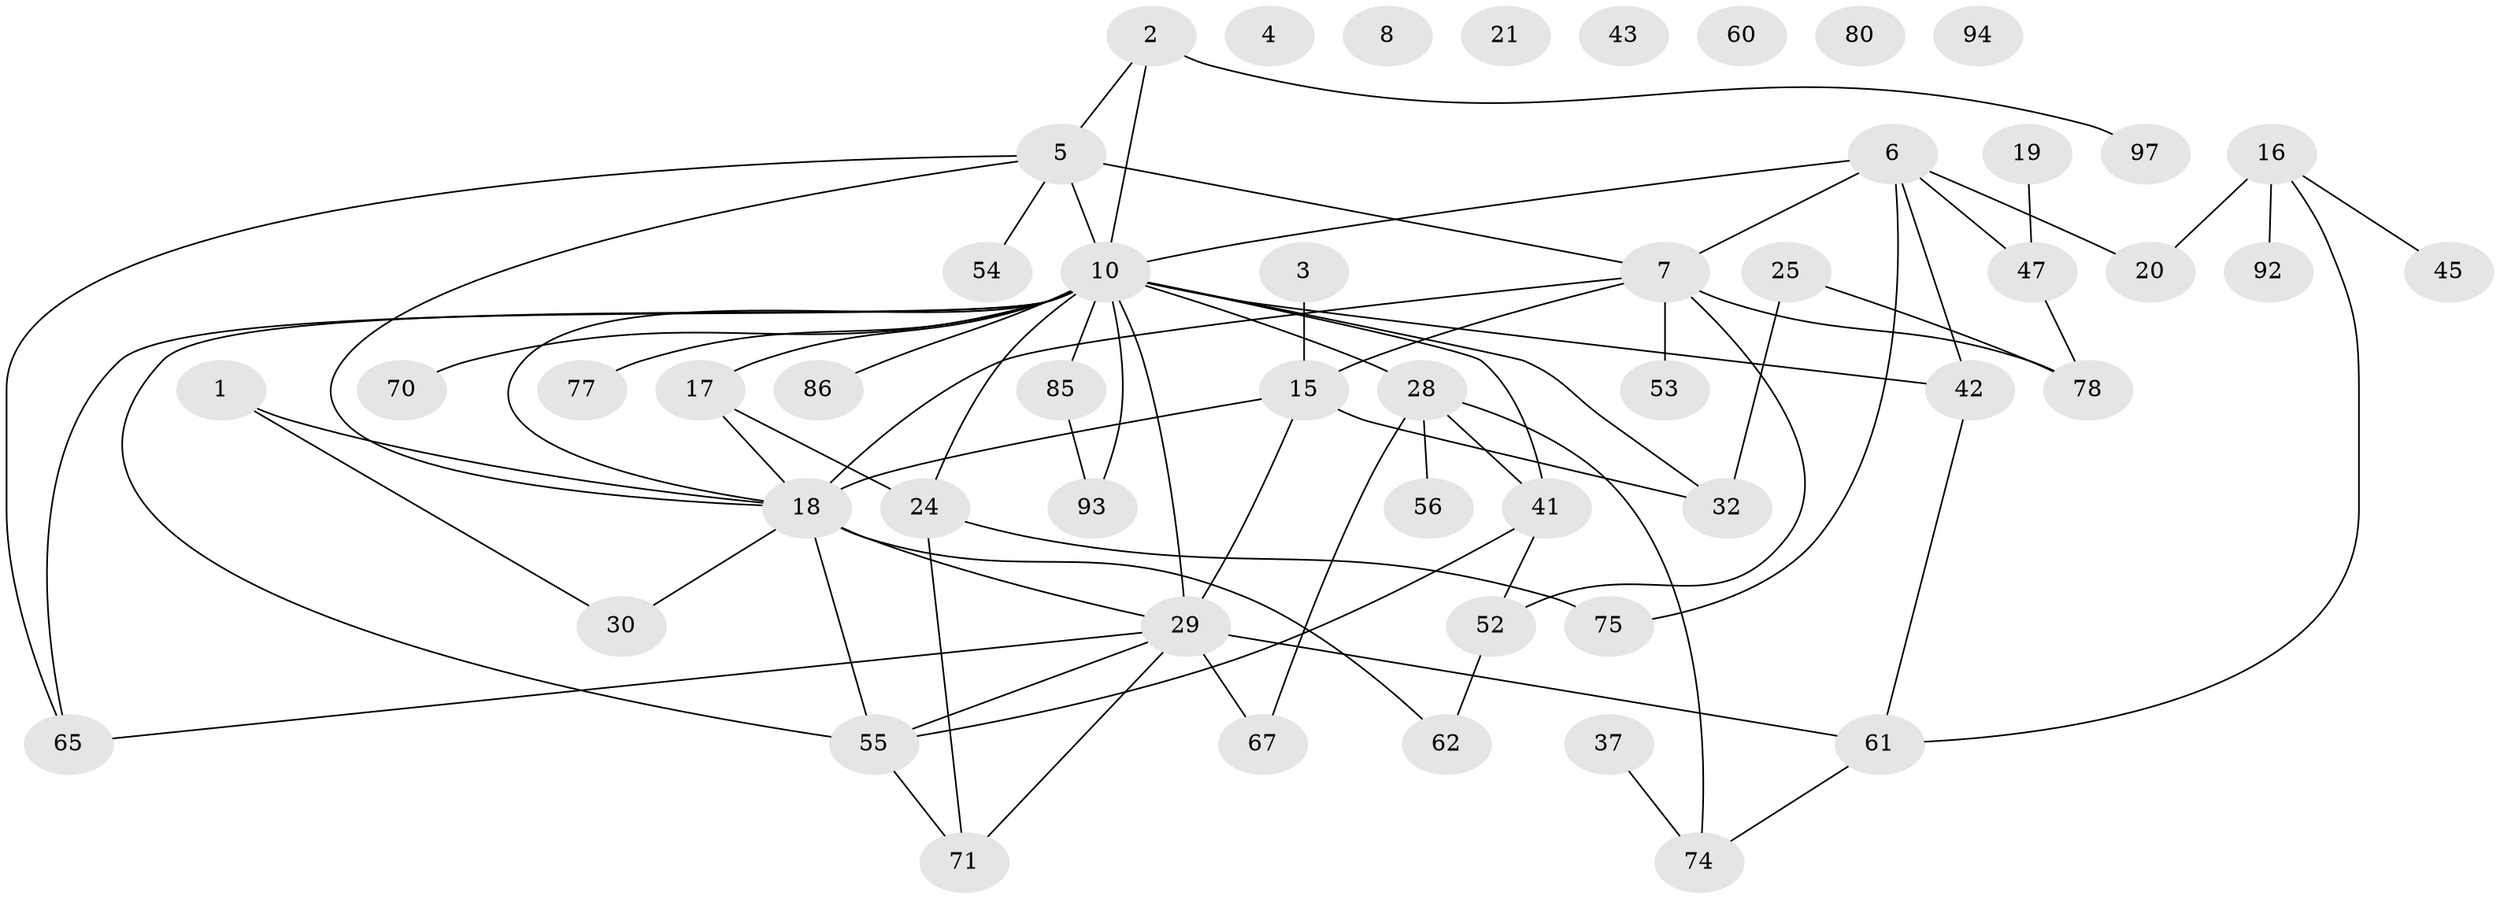 // original degree distribution, {2: 0.20388349514563106, 1: 0.21359223300970873, 0: 0.05825242718446602, 3: 0.30097087378640774, 4: 0.11650485436893204, 6: 0.019417475728155338, 5: 0.06796116504854369, 7: 0.009708737864077669, 9: 0.009708737864077669}
// Generated by graph-tools (version 1.1) at 2025/13/03/09/25 04:13:12]
// undirected, 51 vertices, 73 edges
graph export_dot {
graph [start="1"]
  node [color=gray90,style=filled];
  1;
  2 [super="+33"];
  3;
  4;
  5 [super="+27+12+9"];
  6 [super="+39+13"];
  7 [super="+40"];
  8 [super="+11"];
  10 [super="+14"];
  15 [super="+83"];
  16 [super="+26+23"];
  17;
  18 [super="+84+22+34"];
  19 [super="+102"];
  20;
  21;
  24 [super="+63+51"];
  25 [super="+76+38+57"];
  28 [super="+89"];
  29 [super="+35+31"];
  30 [super="+64"];
  32;
  37;
  41 [super="+44"];
  42;
  43;
  45 [super="+79"];
  47;
  52 [super="+66"];
  53;
  54;
  55 [super="+91"];
  56 [super="+98"];
  60;
  61 [super="+69"];
  62;
  65;
  67;
  70;
  71;
  74;
  75;
  77;
  78;
  80;
  85;
  86;
  92;
  93;
  94;
  97;
  1 -- 18;
  1 -- 30;
  2 -- 97;
  2 -- 10;
  2 -- 5;
  3 -- 15;
  5 -- 65;
  5 -- 54;
  5 -- 7;
  5 -- 10 [weight=2];
  5 -- 18;
  6 -- 42;
  6 -- 7;
  6 -- 75;
  6 -- 20;
  6 -- 47;
  6 -- 10;
  7 -- 78;
  7 -- 18 [weight=2];
  7 -- 52 [weight=2];
  7 -- 53;
  7 -- 15;
  10 -- 93;
  10 -- 65;
  10 -- 70;
  10 -- 77;
  10 -- 17;
  10 -- 85;
  10 -- 86;
  10 -- 28;
  10 -- 29 [weight=3];
  10 -- 32;
  10 -- 41 [weight=2];
  10 -- 42;
  10 -- 55;
  10 -- 24 [weight=2];
  10 -- 18;
  15 -- 29;
  15 -- 32;
  15 -- 18;
  16 -- 20;
  16 -- 45;
  16 -- 92;
  16 -- 61;
  17 -- 18;
  17 -- 24;
  18 -- 62;
  18 -- 30;
  18 -- 55;
  18 -- 29;
  19 -- 47;
  24 -- 75;
  24 -- 71;
  25 -- 32;
  25 -- 78;
  28 -- 41;
  28 -- 74;
  28 -- 56;
  28 -- 67;
  29 -- 65;
  29 -- 67;
  29 -- 61;
  29 -- 71;
  29 -- 55;
  37 -- 74;
  41 -- 55;
  41 -- 52;
  42 -- 61;
  47 -- 78;
  52 -- 62;
  55 -- 71;
  61 -- 74;
  85 -- 93;
}
